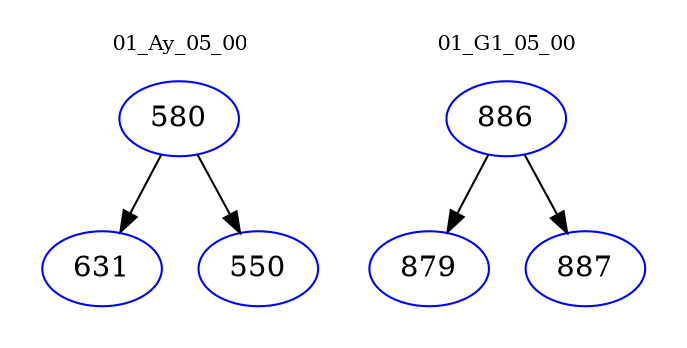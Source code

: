 digraph{
subgraph cluster_0 {
color = white
label = "01_Ay_05_00";
fontsize=10;
T0_580 [label="580", color="blue"]
T0_580 -> T0_631 [color="black"]
T0_631 [label="631", color="blue"]
T0_580 -> T0_550 [color="black"]
T0_550 [label="550", color="blue"]
}
subgraph cluster_1 {
color = white
label = "01_G1_05_00";
fontsize=10;
T1_886 [label="886", color="blue"]
T1_886 -> T1_879 [color="black"]
T1_879 [label="879", color="blue"]
T1_886 -> T1_887 [color="black"]
T1_887 [label="887", color="blue"]
}
}
